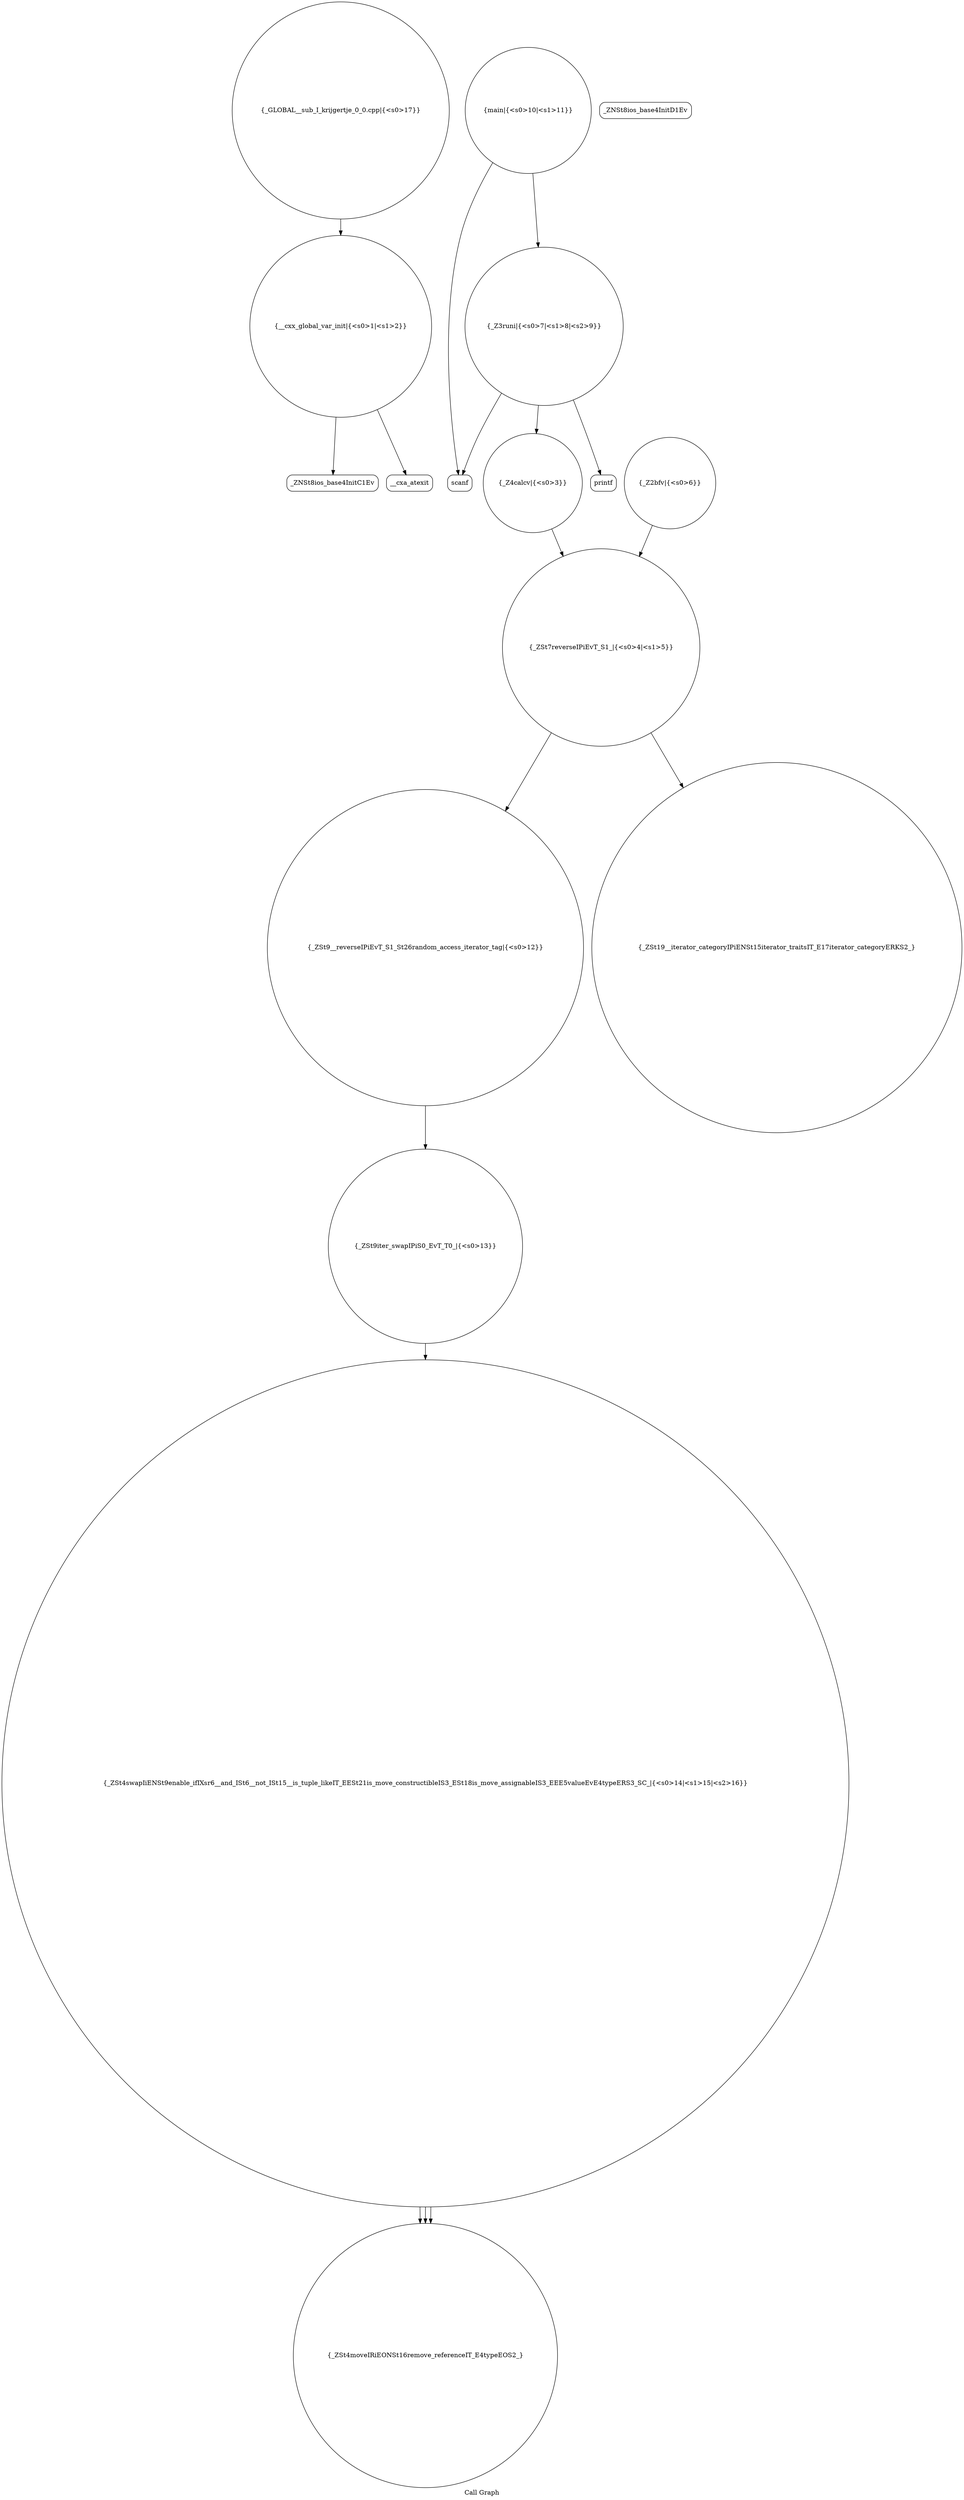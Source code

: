 digraph "Call Graph" {
	label="Call Graph";

	Node0x555803531630 [shape=record,shape=circle,label="{__cxx_global_var_init|{<s0>1|<s1>2}}"];
	Node0x555803531630:s0 -> Node0x555803531ac0[color=black];
	Node0x555803531630:s1 -> Node0x555803531bc0[color=black];
	Node0x555803531dc0 [shape=record,shape=circle,label="{_Z3runi|{<s0>7|<s1>8|<s2>9}}"];
	Node0x555803531dc0:s0 -> Node0x555803531e40[color=black];
	Node0x555803531dc0:s1 -> Node0x555803531c40[color=black];
	Node0x555803531dc0:s2 -> Node0x555803531ec0[color=black];
	Node0x555803532140 [shape=record,shape=circle,label="{_ZSt4swapIiENSt9enable_ifIXsr6__and_ISt6__not_ISt15__is_tuple_likeIT_EESt21is_move_constructibleIS3_ESt18is_move_assignableIS3_EEE5valueEvE4typeERS3_SC_|{<s0>14|<s1>15|<s2>16}}"];
	Node0x555803532140:s0 -> Node0x5558035321c0[color=black];
	Node0x555803532140:s1 -> Node0x5558035321c0[color=black];
	Node0x555803532140:s2 -> Node0x5558035321c0[color=black];
	Node0x555803531b40 [shape=record,shape=Mrecord,label="{_ZNSt8ios_base4InitD1Ev}"];
	Node0x555803531ec0 [shape=record,shape=Mrecord,label="{printf}"];
	Node0x555803532240 [shape=record,shape=circle,label="{_GLOBAL__sub_I_krijgertje_0_0.cpp|{<s0>17}}"];
	Node0x555803532240:s0 -> Node0x555803531630[color=black];
	Node0x555803531c40 [shape=record,shape=circle,label="{_Z4calcv|{<s0>3}}"];
	Node0x555803531c40:s0 -> Node0x555803531cc0[color=black];
	Node0x555803531fc0 [shape=record,shape=circle,label="{_ZSt9__reverseIPiEvT_S1_St26random_access_iterator_tag|{<s0>12}}"];
	Node0x555803531fc0:s0 -> Node0x5558035320c0[color=black];
	Node0x555803531d40 [shape=record,shape=circle,label="{_Z2bfv|{<s0>6}}"];
	Node0x555803531d40:s0 -> Node0x555803531cc0[color=black];
	Node0x5558035320c0 [shape=record,shape=circle,label="{_ZSt9iter_swapIPiS0_EvT_T0_|{<s0>13}}"];
	Node0x5558035320c0:s0 -> Node0x555803532140[color=black];
	Node0x555803531ac0 [shape=record,shape=Mrecord,label="{_ZNSt8ios_base4InitC1Ev}"];
	Node0x555803531e40 [shape=record,shape=Mrecord,label="{scanf}"];
	Node0x5558035321c0 [shape=record,shape=circle,label="{_ZSt4moveIRiEONSt16remove_referenceIT_E4typeEOS2_}"];
	Node0x555803531bc0 [shape=record,shape=Mrecord,label="{__cxa_atexit}"];
	Node0x555803531f40 [shape=record,shape=circle,label="{main|{<s0>10|<s1>11}}"];
	Node0x555803531f40:s0 -> Node0x555803531e40[color=black];
	Node0x555803531f40:s1 -> Node0x555803531dc0[color=black];
	Node0x555803531cc0 [shape=record,shape=circle,label="{_ZSt7reverseIPiEvT_S1_|{<s0>4|<s1>5}}"];
	Node0x555803531cc0:s0 -> Node0x555803532040[color=black];
	Node0x555803531cc0:s1 -> Node0x555803531fc0[color=black];
	Node0x555803532040 [shape=record,shape=circle,label="{_ZSt19__iterator_categoryIPiENSt15iterator_traitsIT_E17iterator_categoryERKS2_}"];
}
